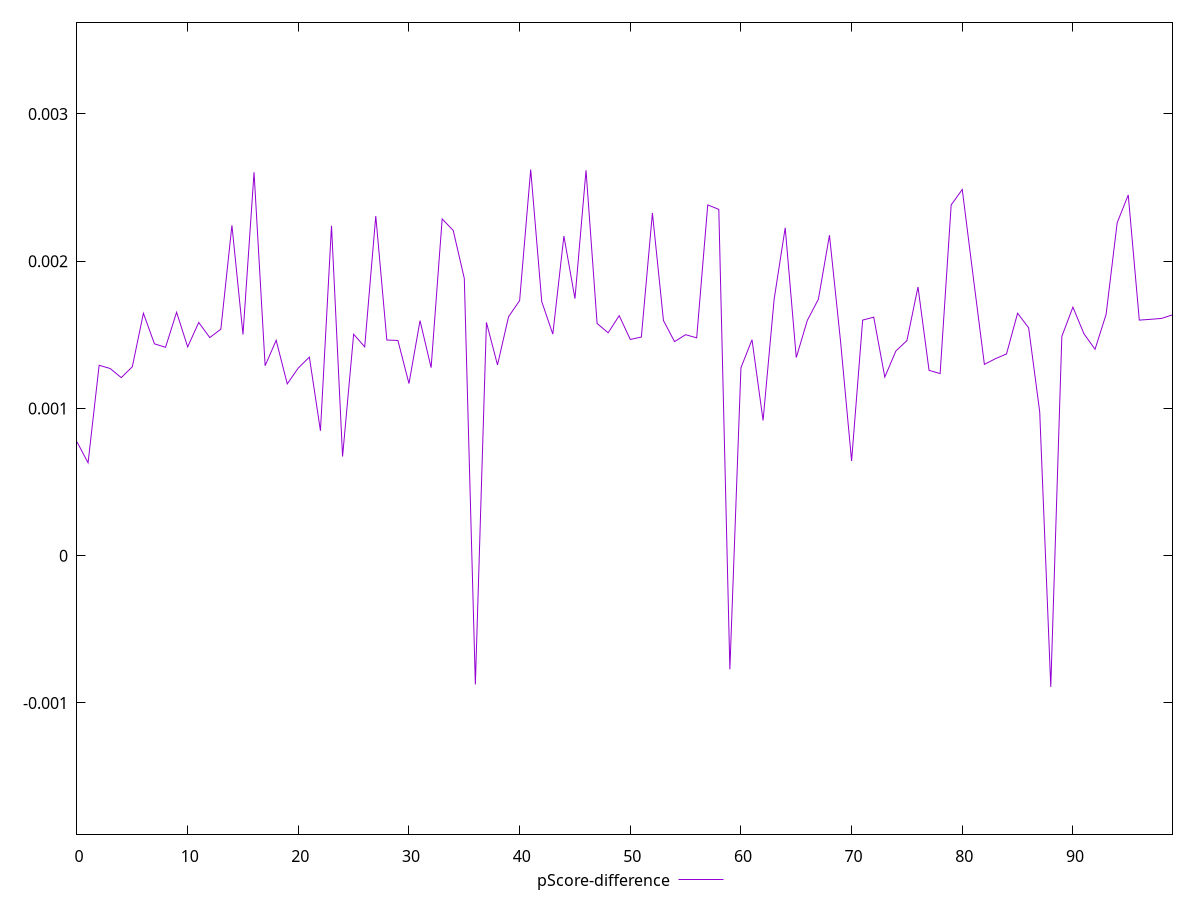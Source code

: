 reset

$pScoreDifference <<EOF
0 0.0007727126969803155
1 0.0006305482443387245
2 0.0012931392861553759
3 0.0012711427868249414
4 0.001209408323795902
5 0.0012833374639108497
6 0.0016466621671219484
7 0.001438885224395059
8 0.001415353962499144
9 0.0016534361239888273
10 0.0014181860694428838
11 0.0015838645034838006
12 0.0014814371545559535
13 0.0015383983185458527
14 0.002243668331032178
15 0.0015022283000118986
16 0.0026044565508565043
17 0.0012900484496224385
18 0.0014626857957011907
19 0.001166920858340692
20 0.0012749492140865515
21 0.0013487529307557589
22 0.0008485145423631213
23 0.0022409311865351222
24 0.000673496438750476
25 0.001503937684094625
26 0.0014186164905658494
27 0.002307454406826892
28 0.001464705563930413
29 0.001461715281372511
30 0.0011691875054125056
31 0.0015964892120314822
32 0.0012769092857569664
33 0.002287073649668514
34 0.002208780450932646
35 0.0018830563166006842
36 -0.0008746547274685046
37 0.0015844452506960094
38 0.001295794483337387
39 0.0016228551844371664
40 0.0017326497554706055
41 0.0026227408961284615
42 0.0017254811421365535
43 0.0015046348614511373
44 0.002170896360539243
45 0.0017462026623606963
46 0.0026175636840940486
47 0.0015773626229632631
48 0.0015138517021201503
49 0.0016301659538002777
50 0.0014685410437882407
51 0.0014850306706292171
52 0.002327451318656526
53 0.0015966342438975545
54 0.0014539031230298427
55 0.001500901106664232
56 0.0014795329352523812
57 0.0023823541863984277
58 0.0023518706702212455
59 -0.0007721040199388796
60 0.001276553974722372
61 0.001466770109458615
62 0.0009186766887849807
63 0.0017417969806663436
64 0.00222725600858531
65 0.001345790325949503
66 0.0015982406295489415
67 0.0017419842568004995
68 0.002176765971942274
69 0.0014575050343124119
70 0.0006434054020916236
71 0.0016000698536051683
72 0.0016200720949344216
73 0.001213095902943162
74 0.00138995948863474
75 0.0014608575511543265
76 0.0018253233580955985
77 0.001258752139352115
78 0.001236957465587274
79 0.002382426907795887
80 0.002487331781507729
81 0.0018898538751942473
82 0.0012992156207055627
83 0.0013381981567821555
84 0.0013701757899156064
85 0.0016467732476770358
86 0.0015475886427934737
87 0.0009765236275842692
88 -0.000891212611662251
89 0.0014898165670995667
90 0.0016879103781688443
91 0.0015068385693215447
92 0.0014020453531407018
93 0.0016389950256712194
94 0.002260749063903722
95 0.0024500353082475
96 0.0016000252418142402
97 0.0016052659536367475
98 0.0016115071157558614
99 0.0016354375211047323
EOF

set key outside below
set xrange [0:99]
set yrange [-0.001891212611662251:0.0036227408961284615]
set trange [-0.001891212611662251:0.0036227408961284615]
set terminal svg size 640, 500 enhanced background rgb 'white'
set output "reports/report_00031_2021-02-24T23-18-18.084Z/first-contentful-paint/samples/agenda/pScore-difference/values.svg"

plot $pScoreDifference title "pScore-difference" with line

reset
